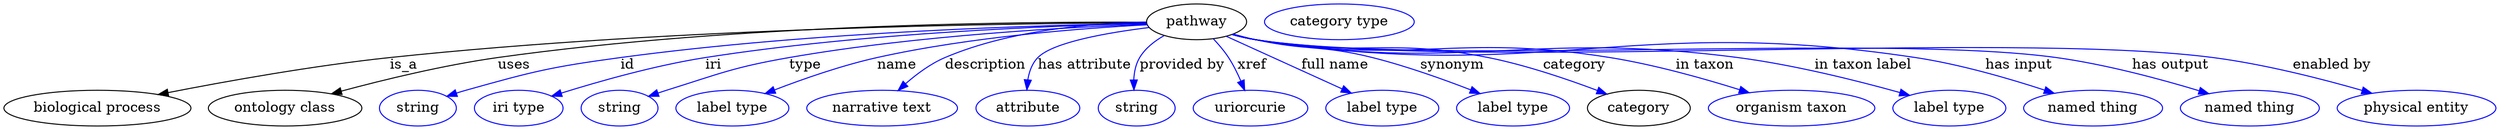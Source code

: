 digraph {
	graph [bb="0,0,2493.9,123"];
	node [label="\N"];
	pathway	[height=0.5,
		label=pathway,
		pos="1192.6,105",
		width=1.3902];
	"biological process"	[height=0.5,
		pos="93.592,18",
		width=2.5998];
	pathway -> "biological process"	[label=is_a,
		lp="400.59,61.5",
		pos="e,154.45,31.684 1142.4,104.01 1015.5,103.55 671.41,99.364 386.59,69 310.19,60.855 223.55,45.272 164.43,33.658"];
	"ontology class"	[height=0.5,
		pos="281.59,18",
		width=2.1304];
	pathway -> "ontology class"	[label=uses,
		lp="512.09,61.5",
		pos="e,327.89,32.358 1142.4,104.55 1027.4,105.15 736.14,102.86 495.59,69 441.26,61.352 380.45,46.52 337.57,34.988"];
	id	[color=blue,
		height=0.5,
		label=string,
		pos="414.59,18",
		width=1.0652];
	pathway -> id	[color=blue,
		label=id,
		lp="625.59,61.5",
		pos="e,443.59,29.96 1142.4,103.43 1042.4,101.73 811.02,95.074 618.59,69 548.37,59.484 530.81,55.205 462.59,36 459.49,35.126 456.29,34.155 \
453.09,33.133",
		style=solid];
	iri	[color=blue,
		height=0.5,
		label="iri type",
		pos="515.59,18",
		width=1.2277];
	pathway -> iri	[color=blue,
		label=iri,
		lp="712.59,61.5",
		pos="e,548.95,30.063 1142.8,103.19 1054.1,101.12 863.4,93.923 704.59,69 653.65,61.005 596.61,44.89 558.65,33.109",
		style=solid];
	type	[color=blue,
		height=0.5,
		label=string,
		pos="616.59,18",
		width=1.0652];
	pathway -> type	[color=blue,
		label=type,
		lp="801.59,61.5",
		pos="e,645.72,29.809 1142.7,102.57 1065.6,99.726 913.05,91.532 785.59,69 739.93,60.928 689.11,44.892 655.24,33.149",
		style=solid];
	name	[color=blue,
		height=0.5,
		label="label type",
		pos="729.59,18",
		width=1.5707];
	pathway -> name	[color=blue,
		label=name,
		lp="893.59,61.5",
		pos="e,762.43,32.785 1143.1,102.02 1079.9,98.705 967.48,90.167 873.59,69 838.61,61.112 800.31,47.564 772.01,36.558",
		style=solid];
	description	[color=blue,
		height=0.5,
		label="narrative text",
		pos="879.59,18",
		width=2.0943];
	pathway -> description	[color=blue,
		label=description,
		lp="982.09,61.5",
		pos="e,895.3,35.757 1142.4,104.76 1090.1,103.81 1007,97.32 941.59,69 927.3,62.81 913.58,52.386 902.69,42.652",
		style=solid];
	"has attribute"	[color=blue,
		height=0.5,
		label=attribute,
		pos="1024.6,18",
		width=1.4443];
	pathway -> "has attribute"	[color=blue,
		label="has attribute",
		lp="1080.6,61.5",
		pos="e,1023.2,36.441 1145,99.326 1103.9,94.286 1048.8,84.785 1033.6,69 1027.8,63.012 1025.1,54.658 1023.9,46.492",
		style=solid];
	"provided by"	[color=blue,
		height=0.5,
		label=string,
		pos="1132.6,18",
		width=1.0652];
	pathway -> "provided by"	[color=blue,
		label="provided by",
		lp="1178.1,61.5",
		pos="e,1129.8,36.367 1160,91.11 1150.6,85.721 1141.3,78.462 1135.6,69 1131.6,62.334 1130,54.228 1129.7,46.5",
		style=solid];
	xref	[color=blue,
		height=0.5,
		label=uriorcurie,
		pos="1246.6,18",
		width=1.5887];
	pathway -> xref	[color=blue,
		label=xref,
		lp="1248.1,61.5",
		pos="e,1240.7,35.908 1209.4,87.834 1214.7,82.199 1220.3,75.622 1224.6,69 1229.3,61.737 1233.5,53.287 1236.9,45.422",
		style=solid];
	"full name"	[color=blue,
		height=0.5,
		label="label type",
		pos="1378.6,18",
		width=1.5707];
	pathway -> "full name"	[color=blue,
		label="full name",
		lp="1331.1,61.5",
		pos="e,1347.5,33.19 1222.5,90.343 1253.8,76.016 1303.3,53.409 1338.1,37.49",
		style=solid];
	synonym	[color=blue,
		height=0.5,
		label="label type",
		pos="1509.6,18",
		width=1.5707];
	pathway -> synonym	[color=blue,
		label=synonym,
		lp="1448.6,61.5",
		pos="e,1476.5,32.724 1229.2,92.658 1236.6,90.601 1244.3,88.604 1251.6,87 1303,75.694 1317.6,81.849 1368.6,69 1402.4,60.489 1439.5,47.164 \
1467.2,36.409",
		style=solid];
	category	[height=0.5,
		pos="1635.6,18",
		width=1.4263];
	pathway -> category	[color=blue,
		label=category,
		lp="1571.1,61.5",
		pos="e,1603.5,32.153 1228.5,92.393 1236.1,90.307 1244,88.365 1251.6,87 1353.8,68.526 1382.8,89.475 1484.6,69 1522.4,61.395 1563.9,47.199 \
1593.8,35.871",
		style=solid];
	"in taxon"	[color=blue,
		height=0.5,
		label="organism taxon",
		pos="1788.6,18",
		width=2.3109];
	pathway -> "in taxon"	[color=blue,
		label="in taxon",
		lp="1701.6,61.5",
		pos="e,1746.1,33.488 1228.2,92.325 1235.8,90.216 1243.9,88.283 1251.6,87 1407.4,60.958 1450.6,94.073 1606.6,69 1651.1,61.846 1700.3,47.942 \
1736.4,36.609",
		style=solid];
	"in taxon label"	[color=blue,
		height=0.5,
		label="label type",
		pos="1946.6,18",
		width=1.5707];
	pathway -> "in taxon label"	[color=blue,
		label="in taxon label",
		lp="1860.1,61.5",
		pos="e,1906.8,30.955 1228.2,92.246 1235.8,90.143 1243.9,88.231 1251.6,87 1463.7,53.011 1521.6,96.799 1734.6,69 1791,61.638 1854.3,45.662 \
1897,33.738",
		style=solid];
	"has input"	[color=blue,
		height=0.5,
		label="named thing",
		pos="2090.6,18",
		width=1.9318];
	pathway -> "has input"	[color=blue,
		label="has input",
		lp="2016.1,61.5",
		pos="e,2051.6,32.957 1228.1,92.187 1235.8,90.088 1243.9,88.193 1251.6,87 1542,41.955 1622,113.07 1912.6,69 1957.3,62.224 2006.6,47.782 \
2042,36.154",
		style=solid];
	"has output"	[color=blue,
		height=0.5,
		label="named thing",
		pos="2247.6,18",
		width=1.9318];
	pathway -> "has output"	[color=blue,
		label="has output",
		lp="2168.1,61.5",
		pos="e,2206.5,32.527 1228.1,92.159 1235.8,90.061 1243.9,88.174 1251.6,87 1427.8,60.098 1877,93.407 2053.6,69 2102.9,62.181 2157.8,47.345 \
2196.5,35.595",
		style=solid];
	"enabled by"	[color=blue,
		height=0.5,
		label="physical entity",
		pos="2414.6,18",
		width=2.2026];
	pathway -> "enabled by"	[color=blue,
		label="enabled by",
		lp="2330.1,61.5",
		pos="e,2370.2,32.914 1228.1,92.137 1235.8,90.041 1243.9,88.16 1251.6,87 1462.4,55.221 1999.2,96.539 2210.6,69 2262.2,62.275 2319.7,47.507 \
2360.4,35.754",
		style=solid];
	"named thing_category"	[color=blue,
		height=0.5,
		label="category type",
		pos="1335.6,105",
		width=2.0762];
}

